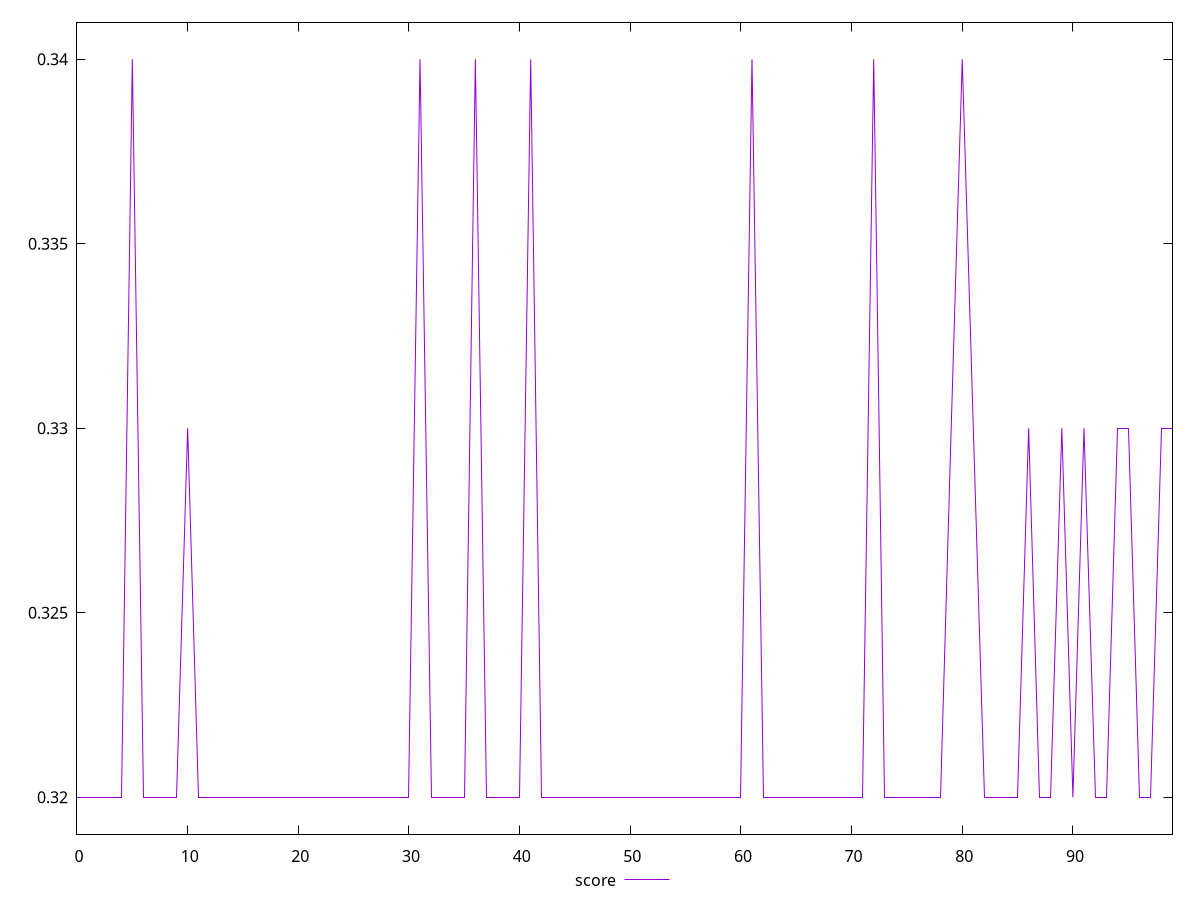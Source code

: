 reset

$score <<EOF
0 0.32
1 0.32
2 0.32
3 0.32
4 0.32
5 0.34
6 0.32
7 0.32
8 0.32
9 0.32
10 0.33
11 0.32
12 0.32
13 0.32
14 0.32
15 0.32
16 0.32
17 0.32
18 0.32
19 0.32
20 0.32
21 0.32
22 0.32
23 0.32
24 0.32
25 0.32
26 0.32
27 0.32
28 0.32
29 0.32
30 0.32
31 0.34
32 0.32
33 0.32
34 0.32
35 0.32
36 0.34
37 0.32
38 0.32
39 0.32
40 0.32
41 0.34
42 0.32
43 0.32
44 0.32
45 0.32
46 0.32
47 0.32
48 0.32
49 0.32
50 0.32
51 0.32
52 0.32
53 0.32
54 0.32
55 0.32
56 0.32
57 0.32
58 0.32
59 0.32
60 0.32
61 0.34
62 0.32
63 0.32
64 0.32
65 0.32
66 0.32
67 0.32
68 0.32
69 0.32
70 0.32
71 0.32
72 0.34
73 0.32
74 0.32
75 0.32
76 0.32
77 0.32
78 0.32
79 0.33
80 0.34
81 0.33
82 0.32
83 0.32
84 0.32
85 0.32
86 0.33
87 0.32
88 0.32
89 0.33
90 0.32
91 0.33
92 0.32
93 0.32
94 0.33
95 0.33
96 0.32
97 0.32
98 0.33
99 0.33
EOF

set key outside below
set xrange [0:99]
set yrange [0.319:0.341]
set trange [0.319:0.341]
set terminal svg size 640, 500 enhanced background rgb 'white'
set output "report_00018_2021-02-10T15-25-16.877Z/unused-javascript/samples/pages+cached+noadtech+nomedia/score/values.svg"

plot $score title "score" with line

reset
